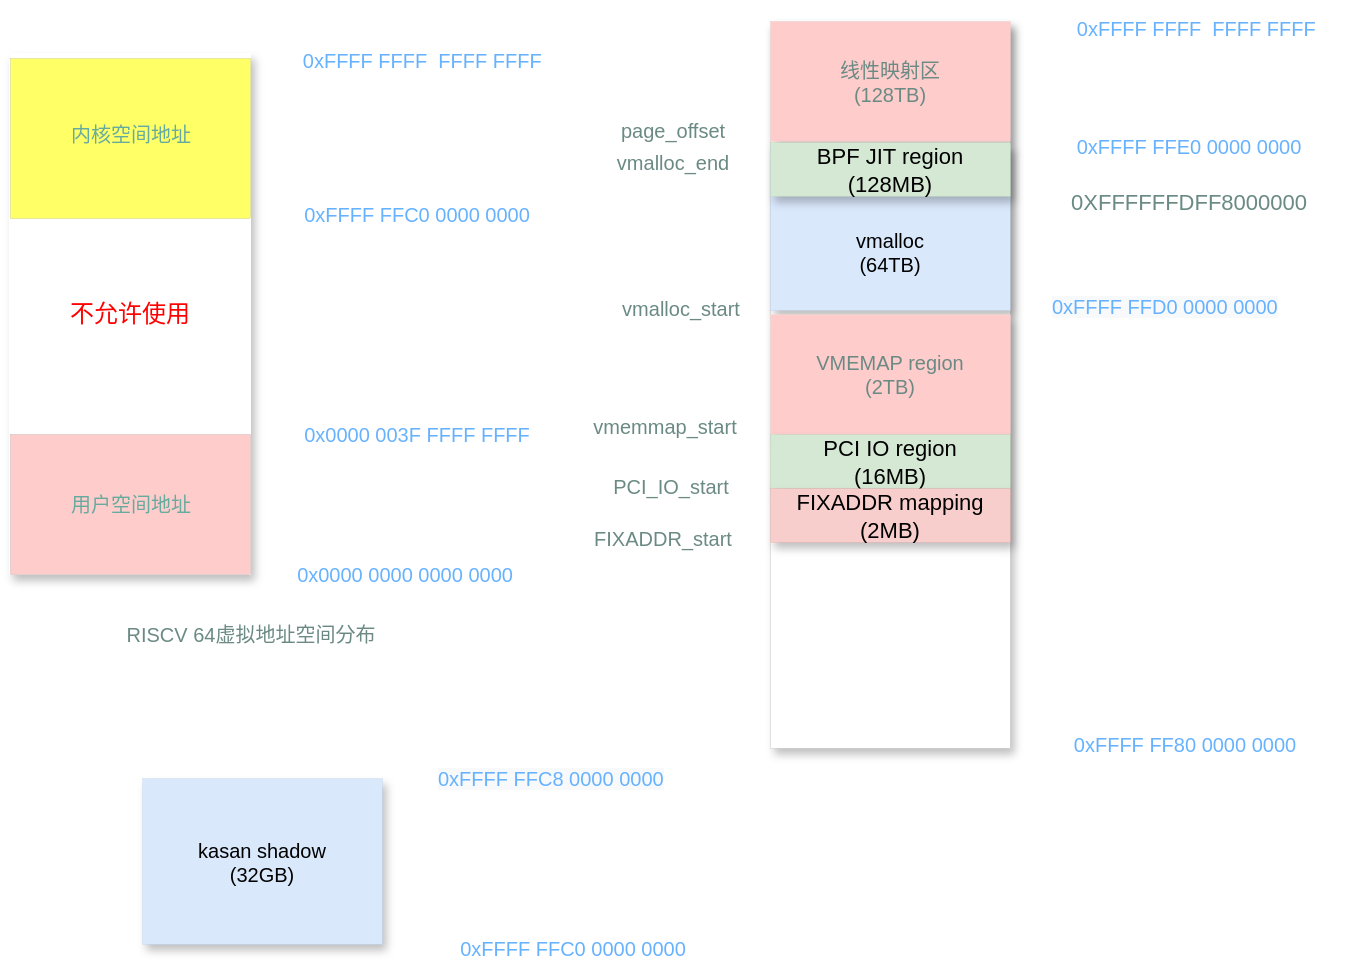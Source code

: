 <mxfile version="16.2.4" type="github">
  <diagram id="oUMeTNJKPiOXNCGt0fQ-" name="Page-1">
    <mxGraphModel dx="813" dy="454" grid="0" gridSize="10" guides="1" tooltips="1" connect="1" arrows="1" fold="1" page="1" pageScale="1" pageWidth="827" pageHeight="1169" math="0" shadow="0">
      <root>
        <mxCell id="0" />
        <mxCell id="1" parent="0" />
        <mxCell id="w0BuShdazBpQK55fYq26-21" value="" style="whiteSpace=wrap;html=1;shadow=1;fontSize=10;strokeWidth=0;" vertex="1" parent="1">
          <mxGeometry x="490" y="50.5" width="120" height="363.5" as="geometry" />
        </mxCell>
        <mxCell id="w0BuShdazBpQK55fYq26-4" value="&lt;font color=&quot;#ff0000&quot;&gt;不允许使用&lt;/font&gt;" style="rounded=0;whiteSpace=wrap;html=1;shadow=1;strokeColor=#FFFFFF;" vertex="1" parent="1">
          <mxGeometry x="110" y="67" width="120" height="260" as="geometry" />
        </mxCell>
        <mxCell id="w0BuShdazBpQK55fYq26-11" value="" style="rounded=0;whiteSpace=wrap;html=1;fontSize=10;strokeWidth=0;fillColor=#FFFF66;" vertex="1" parent="1">
          <mxGeometry x="110" y="69" width="120" height="80" as="geometry" />
        </mxCell>
        <mxCell id="w0BuShdazBpQK55fYq26-8" value="&lt;font style=&quot;font-size: 10px&quot; color=&quot;#67ab9f&quot;&gt;内核空间地址&lt;/font&gt;" style="text;html=1;resizable=0;autosize=1;align=center;verticalAlign=middle;points=[];fillColor=none;strokeColor=none;rounded=0;strokeWidth=0;" vertex="1" parent="1">
          <mxGeometry x="125" y="97" width="90" height="20" as="geometry" />
        </mxCell>
        <mxCell id="w0BuShdazBpQK55fYq26-12" value="" style="rounded=0;whiteSpace=wrap;html=1;fontSize=10;strokeWidth=0;fillColor=#FFCCCC;" vertex="1" parent="1">
          <mxGeometry x="110" y="257" width="120" height="70" as="geometry" />
        </mxCell>
        <mxCell id="w0BuShdazBpQK55fYq26-9" value="&lt;font style=&quot;font-size: 10px&quot; color=&quot;#67ab9f&quot;&gt;用户空间地址&lt;/font&gt;" style="text;html=1;resizable=0;autosize=1;align=center;verticalAlign=middle;points=[];fillColor=none;strokeColor=none;rounded=0;strokeWidth=0;" vertex="1" parent="1">
          <mxGeometry x="125" y="282" width="90" height="20" as="geometry" />
        </mxCell>
        <mxCell id="w0BuShdazBpQK55fYq26-13" value="0xFFFF FFC0 0000 0000" style="text;html=1;resizable=0;autosize=1;align=center;verticalAlign=middle;points=[];fillColor=none;strokeColor=none;rounded=0;shadow=1;fontSize=10;fontColor=#66B2FF;" vertex="1" parent="1">
          <mxGeometry x="240" y="139" width="145" height="16" as="geometry" />
        </mxCell>
        <mxCell id="w0BuShdazBpQK55fYq26-14" value="0xFFFF FFFF&amp;nbsp; FFFF FFFF&amp;nbsp;" style="text;html=1;resizable=0;autosize=1;align=center;verticalAlign=middle;points=[];fillColor=none;strokeColor=none;rounded=0;shadow=1;fontSize=10;fontColor=#66B2FF;" vertex="1" parent="1">
          <mxGeometry x="237" y="60" width="160" height="20" as="geometry" />
        </mxCell>
        <mxCell id="w0BuShdazBpQK55fYq26-15" value="0x0000 003F FFFF FFFF" style="text;html=1;resizable=0;autosize=1;align=center;verticalAlign=middle;points=[];fillColor=none;strokeColor=none;rounded=0;shadow=1;fontSize=10;fontColor=#66B2FF;" vertex="1" parent="1">
          <mxGeometry x="240" y="249" width="145" height="16" as="geometry" />
        </mxCell>
        <mxCell id="w0BuShdazBpQK55fYq26-16" value="&lt;font&gt;0x0000 0000 0000 0000&lt;/font&gt;" style="text;html=1;resizable=0;autosize=1;align=center;verticalAlign=middle;points=[];fillColor=none;strokeColor=none;rounded=0;shadow=1;fontSize=10;fontColor=#66B2FF;" vertex="1" parent="1">
          <mxGeometry x="237" y="317" width="140" height="20" as="geometry" />
        </mxCell>
        <mxCell id="w0BuShdazBpQK55fYq26-17" value="&lt;font color=&quot;#6b8a84&quot;&gt;RISCV 64虚拟地址空间分布&lt;/font&gt;" style="text;html=1;resizable=0;autosize=1;align=center;verticalAlign=middle;points=[];fillColor=none;strokeColor=none;rounded=0;shadow=1;fontSize=10;fontColor=#FF0000;" vertex="1" parent="1">
          <mxGeometry x="150" y="347" width="160" height="20" as="geometry" />
        </mxCell>
        <mxCell id="w0BuShdazBpQK55fYq26-19" value="线性映射区&lt;br&gt;(128TB)" style="whiteSpace=wrap;html=1;shadow=1;fontSize=10;fontColor=#6B8A84;strokeColor=#FFFFFF;strokeWidth=0;fillColor=#FFCCCC;" vertex="1" parent="1">
          <mxGeometry x="490" y="50.5" width="120" height="60" as="geometry" />
        </mxCell>
        <mxCell id="w0BuShdazBpQK55fYq26-20" value="0xFFFF FFE0 0000 0000" style="text;html=1;resizable=0;autosize=1;align=center;verticalAlign=middle;points=[];fillColor=none;strokeColor=none;rounded=0;shadow=1;fontSize=10;fontColor=#66B2FF;" vertex="1" parent="1">
          <mxGeometry x="624" y="103" width="150" height="20" as="geometry" />
        </mxCell>
        <mxCell id="w0BuShdazBpQK55fYq26-22" value="0xFFFF FFFF&amp;nbsp; FFFF FFFF&amp;nbsp;" style="text;html=1;resizable=0;autosize=1;align=center;verticalAlign=middle;points=[];fillColor=none;strokeColor=none;rounded=0;shadow=1;fontSize=10;fontColor=#66B2FF;" vertex="1" parent="1">
          <mxGeometry x="624" y="44" width="160" height="20" as="geometry" />
        </mxCell>
        <mxCell id="w0BuShdazBpQK55fYq26-23" value="&lt;br&gt;&lt;br&gt;vmalloc&lt;br&gt;(64TB)" style="whiteSpace=wrap;html=1;shadow=1;fontSize=10;strokeColor=#6c8ebf;strokeWidth=0;fillColor=#dae8fc;" vertex="1" parent="1">
          <mxGeometry x="490" y="112" width="120" height="83" as="geometry" />
        </mxCell>
        <mxCell id="w0BuShdazBpQK55fYq26-24" value="&lt;span style=&quot;color: rgb(102 , 178 , 255) ; font-family: &amp;#34;helvetica&amp;#34; ; font-size: 10px ; font-style: normal ; font-weight: 400 ; letter-spacing: normal ; text-align: center ; text-indent: 0px ; text-transform: none ; word-spacing: 0px ; background-color: rgb(248 , 249 , 250) ; display: inline ; float: none&quot;&gt;0xFFFF FFD0 0000 0000&lt;/span&gt;" style="text;whiteSpace=wrap;html=1;fontSize=10;fontColor=#6B8A84;" vertex="1" parent="1">
          <mxGeometry x="629.001" y="181.004" width="155" height="26" as="geometry" />
        </mxCell>
        <mxCell id="w0BuShdazBpQK55fYq26-25" value="page_offset" style="text;html=1;resizable=0;autosize=1;align=center;verticalAlign=middle;points=[];fillColor=none;strokeColor=none;rounded=0;shadow=1;fontSize=10;fontColor=#6B8A84;" vertex="1" parent="1">
          <mxGeometry x="404" y="97" width="73" height="16" as="geometry" />
        </mxCell>
        <mxCell id="w0BuShdazBpQK55fYq26-26" value="&lt;font style=&quot;font-size: 11px&quot;&gt;BPF JIT region&lt;br&gt;(128MB)&lt;/font&gt;" style="whiteSpace=wrap;html=1;shadow=1;fontSize=10;strokeColor=#82b366;strokeWidth=0;fillColor=#d5e8d4;" vertex="1" parent="1">
          <mxGeometry x="490" y="111" width="120" height="27" as="geometry" />
        </mxCell>
        <mxCell id="w0BuShdazBpQK55fYq26-28" value="0XFFFFFFDFF8000000" style="text;html=1;resizable=0;autosize=1;align=center;verticalAlign=middle;points=[];fillColor=none;strokeColor=none;rounded=0;shadow=1;fontSize=11;fontColor=#6B8A84;" vertex="1" parent="1">
          <mxGeometry x="629.5" y="132" width="139" height="17" as="geometry" />
        </mxCell>
        <mxCell id="w0BuShdazBpQK55fYq26-29" value="vmalloc_start" style="text;html=1;resizable=0;autosize=1;align=center;verticalAlign=middle;points=[];fillColor=none;strokeColor=none;rounded=0;shadow=1;fontSize=10;fontColor=#6B8A84;" vertex="1" parent="1">
          <mxGeometry x="404" y="186" width="81" height="16" as="geometry" />
        </mxCell>
        <mxCell id="w0BuShdazBpQK55fYq26-32" value="vmalloc_end" style="text;html=1;resizable=0;autosize=1;align=center;verticalAlign=middle;points=[];fillColor=none;strokeColor=none;rounded=0;shadow=1;fontSize=10;fontColor=#6B8A84;" vertex="1" parent="1">
          <mxGeometry x="402" y="113" width="77" height="16" as="geometry" />
        </mxCell>
        <mxCell id="w0BuShdazBpQK55fYq26-33" value="VMEMAP region&lt;br&gt;(2TB)" style="whiteSpace=wrap;html=1;shadow=1;fontSize=10;fontColor=#6B8A84;strokeColor=#FFFFFF;strokeWidth=0;fillColor=#FFCCCC;" vertex="1" parent="1">
          <mxGeometry x="490" y="197" width="120" height="60" as="geometry" />
        </mxCell>
        <mxCell id="w0BuShdazBpQK55fYq26-34" value="vmemmap_start" style="text;html=1;resizable=0;autosize=1;align=center;verticalAlign=middle;points=[];fillColor=none;strokeColor=none;rounded=0;shadow=1;fontSize=10;fontColor=#6B8A84;" vertex="1" parent="1">
          <mxGeometry x="389" y="245" width="96" height="16" as="geometry" />
        </mxCell>
        <mxCell id="w0BuShdazBpQK55fYq26-35" value="0xFFFF FF80 0000 0000" style="text;html=1;resizable=0;autosize=1;align=center;verticalAlign=middle;points=[];fillColor=none;strokeColor=none;rounded=0;shadow=1;fontSize=10;fontColor=#66B2FF;" vertex="1" parent="1">
          <mxGeometry x="622" y="402" width="150" height="20" as="geometry" />
        </mxCell>
        <mxCell id="w0BuShdazBpQK55fYq26-36" value="&lt;font style=&quot;font-size: 11px&quot;&gt;PCI IO region&lt;br&gt;(16MB)&lt;/font&gt;" style="whiteSpace=wrap;html=1;shadow=1;fontSize=10;strokeColor=#82b366;strokeWidth=0;fillColor=#d5e8d4;" vertex="1" parent="1">
          <mxGeometry x="490" y="257" width="120" height="27" as="geometry" />
        </mxCell>
        <mxCell id="w0BuShdazBpQK55fYq26-37" value="&lt;font style=&quot;font-size: 11px&quot;&gt;FIXADDR mapping&lt;br&gt;(2MB)&lt;/font&gt;" style="whiteSpace=wrap;html=1;shadow=1;fontSize=10;strokeColor=#b85450;strokeWidth=0;fillColor=#f8cecc;" vertex="1" parent="1">
          <mxGeometry x="490" y="284" width="120" height="27" as="geometry" />
        </mxCell>
        <mxCell id="w0BuShdazBpQK55fYq26-38" value="PCI_IO_start" style="text;html=1;resizable=0;autosize=1;align=center;verticalAlign=middle;points=[];fillColor=none;strokeColor=none;rounded=0;shadow=1;fontSize=10;fontColor=#6B8A84;" vertex="1" parent="1">
          <mxGeometry x="400" y="275" width="79" height="16" as="geometry" />
        </mxCell>
        <mxCell id="w0BuShdazBpQK55fYq26-39" value="FIXADDR_start" style="text;html=1;resizable=0;autosize=1;align=center;verticalAlign=middle;points=[];fillColor=none;strokeColor=none;rounded=0;shadow=1;fontSize=10;fontColor=#6B8A84;" vertex="1" parent="1">
          <mxGeometry x="389" y="301" width="93" height="16" as="geometry" />
        </mxCell>
        <mxCell id="w0BuShdazBpQK55fYq26-40" value="kasan shadow&lt;br&gt;(32GB)" style="whiteSpace=wrap;html=1;shadow=1;fontSize=10;strokeColor=#6c8ebf;strokeWidth=0;fillColor=#dae8fc;" vertex="1" parent="1">
          <mxGeometry x="176" y="429" width="120" height="83" as="geometry" />
        </mxCell>
        <mxCell id="w0BuShdazBpQK55fYq26-42" value="0xFFFF FFC0 0000 0000" style="text;html=1;resizable=0;autosize=1;align=center;verticalAlign=middle;points=[];fillColor=none;strokeColor=none;rounded=0;shadow=1;fontSize=10;fontColor=#66B2FF;" vertex="1" parent="1">
          <mxGeometry x="318" y="506" width="145" height="16" as="geometry" />
        </mxCell>
        <mxCell id="w0BuShdazBpQK55fYq26-43" value="&lt;span style=&quot;color: rgb(102 , 178 , 255) ; font-family: &amp;#34;helvetica&amp;#34; ; font-size: 10px ; font-style: normal ; font-weight: 400 ; letter-spacing: normal ; text-align: center ; text-indent: 0px ; text-transform: none ; word-spacing: 0px ; background-color: rgb(248 , 249 , 250) ; display: inline ; float: none&quot;&gt;0xFFFF FFC8 0000 0000&lt;/span&gt;" style="text;whiteSpace=wrap;html=1;fontSize=11;fontColor=#6B8A84;" vertex="1" parent="1">
          <mxGeometry x="322.003" y="416" width="155" height="27" as="geometry" />
        </mxCell>
      </root>
    </mxGraphModel>
  </diagram>
</mxfile>

